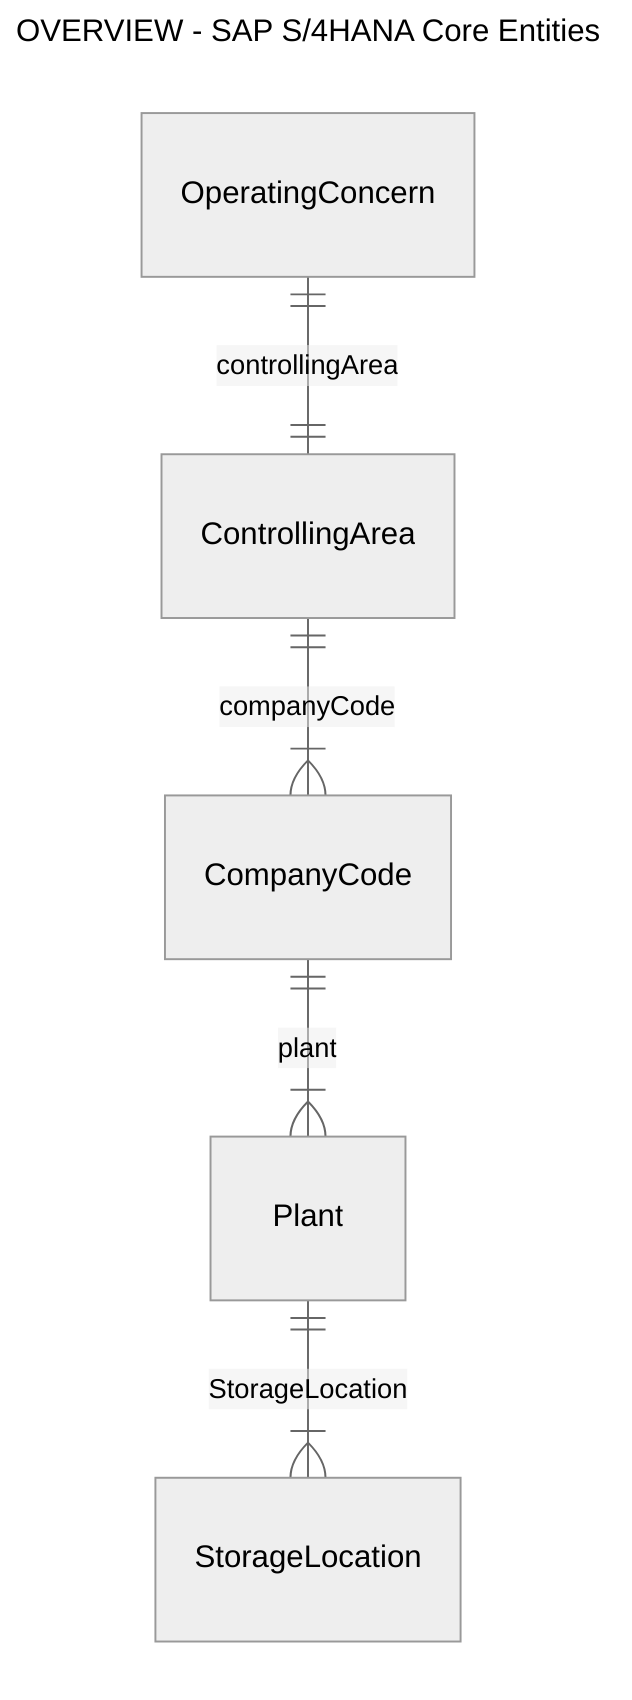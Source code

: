 ---
title: OVERVIEW - SAP S/4HANA Core Entities
config:
  theme: neutral
  layout: elk
---
erDiagram
    direction tb
    OperatingConcern ||--|| ControllingArea : "controllingArea"
    ControllingArea ||--|{ CompanyCode : "companyCode"
    CompanyCode ||--|{ Plant : "plant"
    Plant ||--|{ StorageLocation : "StorageLocation"